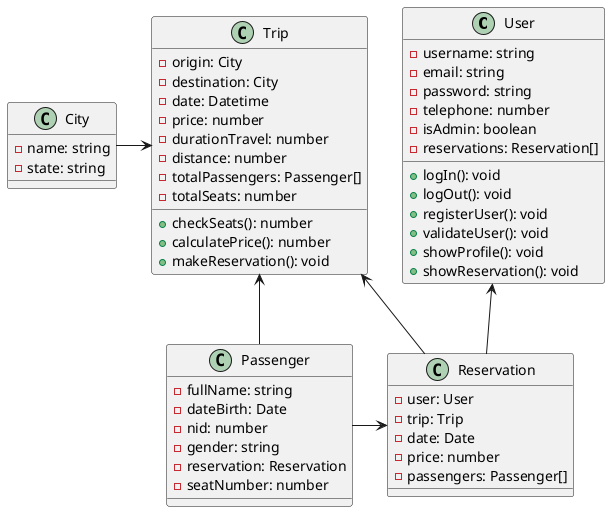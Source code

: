 @startuml PlatformUM

'''Diagrama de clases de una aplicacion que brinda servicios de viajes'''

class User {
    - username: string
    - email: string
    - password: string
    - telephone: number
    - isAdmin: boolean
    - reservations: Reservation[]
    + logIn(): void
    + logOut(): void
    + registerUser(): void
    + validateUser(): void
    + showProfile(): void
    + showReservation(): void
}

class Trip {
    - origin: City
    - destination: City
    - date: Datetime
    - price: number
    - durationTravel: number
    - distance: number
    - totalPassengers: Passenger[]
    - totalSeats: number
    + checkSeats(): number
    + calculatePrice(): number
    + makeReservation(): void
}

class City {
    - name: string
    - state: string
}

class Reservation {
    - user: User
    - trip: Trip
    - date: Date
    - price: number
    - passengers: Passenger[]
}

class Passenger {
    - fullName: string
    - dateBirth: Date
    - nid: number
    - gender: string
    - reservation: Reservation
    - seatNumber: number
}

City -r-> Trip
Passenger --r--> Reservation
Passenger -u-> Trip
Reservation -u-> Trip
Reservation -u-> User

@enduml
